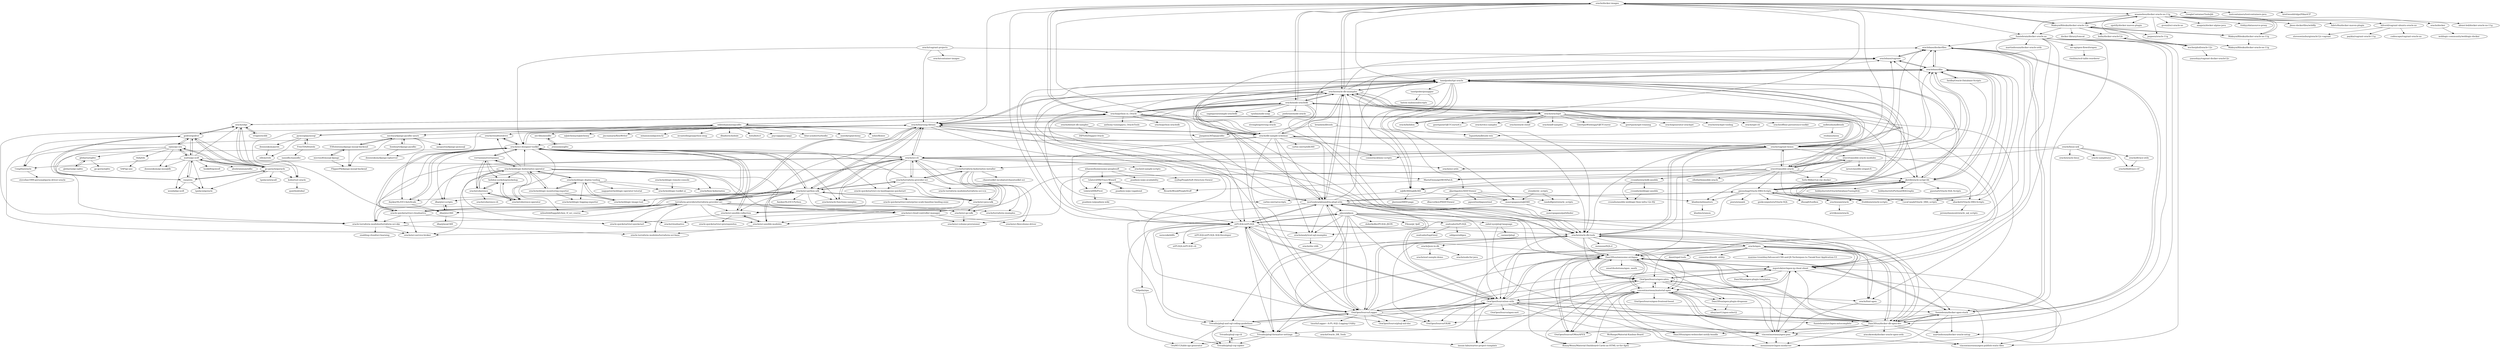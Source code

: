 digraph G {
"oracle/docker-images" -> "wnameless/docker-oracle-xe-11g"
"oracle/docker-images" -> "oracle/oracle-db-examples"
"oracle/docker-images" -> "oracle/node-oracledb"
"oracle/docker-images" -> "MaksymBilenko/docker-oracle-12c"
"oracle/docker-images" -> "oracle/learning-library"
"oracle/docker-images" -> "oracle/vagrant-boxes"
"oracle/docker-images" -> "oracle/helidon" ["e"=1]
"oracle/docker-images" -> "GoogleContainerTools/jib" ["e"=1]
"oracle/docker-images" -> "fuzziebrain/docker-oracle-xe"
"oracle/docker-images" -> "tanelpoder/tpt-oracle"
"oracle/docker-images" -> "utPLSQL/utPLSQL"
"oracle/docker-images" -> "testcontainers/testcontainers-java" ["e"=1]
"oracle/docker-images" -> "oracle/python-cx_Oracle"
"oracle/docker-images" -> "brettwooldridge/HikariCP" ["e"=1]
"oracle/docker-images" -> "oracle/db-sample-schemas"
"wnameless/docker-oracle-xe-11g" -> "MaksymBilenko/docker-oracle-xe-11g"
"wnameless/docker-oracle-xe-11g" -> "MaksymBilenko/docker-oracle-12c"
"wnameless/docker-oracle-xe-11g" -> "oracle/docker-images"
"wnameless/docker-oracle-xe-11g" -> "alexei-led/docker-oracle-xe-11g"
"wnameless/docker-oracle-xe-11g" -> "hilverd/vagrant-ubuntu-oracle-xe"
"wnameless/docker-oracle-xe-11g" -> "wscherphof/oracle-12c"
"wnameless/docker-oracle-xe-11g" -> "fuzziebrain/docker-oracle-xe"
"wnameless/docker-oracle-xe-11g" -> "jaspeen/oracle-11g"
"wnameless/docker-oracle-xe-11g" -> "spotify/docker-maven-plugin" ["e"=1]
"wnameless/docker-oracle-xe-11g" -> "oracle/docker"
"wnameless/docker-oracle-xe-11g" -> "gvenzl/oci-oracle-xe"
"wnameless/docker-oracle-xe-11g" -> "anapsix/docker-alpine-java" ["e"=1]
"wnameless/docker-oracle-xe-11g" -> "ttddyy/datasource-proxy" ["e"=1]
"wnameless/docker-oracle-xe-11g" -> "jboss-dockerfiles/wildfly" ["e"=1]
"wnameless/docker-oracle-xe-11g" -> "fabric8io/docker-maven-plugin" ["e"=1]
"pymssql/pymssql" -> "mkleehammer/pyodbc"
"pymssql/pymssql" -> "FreeTDS/freetds"
"pymssql/pymssql" -> "denisenkom/pytds"
"pymssql/pymssql" -> "zillow/ctds"
"oracle/dotnet-db-samples" -> "oracle/db-sample-schemas"
"oracle/dotnet-db-samples" -> "DIPSAS/Dapper.Oracle"
"mkleehammer/pyodbc" -> "pymssql/pymssql"
"mkleehammer/pyodbc" -> "michiya/django-pyodbc-azure"
"mkleehammer/pyodbc" -> "oracle/python-cx_Oracle"
"mkleehammer/pyodbc" -> "sqlalchemy/sqlalchemy" ["e"=1]
"mkleehammer/pyodbc" -> "jmcnamara/XlsxWriter" ["e"=1]
"mkleehammer/pyodbc" -> "mhammond/pywin32" ["e"=1]
"mkleehammer/pyodbc" -> "mvantellingen/python-zeep" ["e"=1]
"mkleehammer/pyodbc" -> "dbader/schedule" ["e"=1]
"mkleehammer/pyodbc" -> "aio-libs/aioodbc"
"mkleehammer/pyodbc" -> "jiangwen365/pypyodbc"
"mkleehammer/pyodbc" -> "boto/boto3" ["e"=1]
"mkleehammer/pyodbc" -> "psycopg/psycopg2" ["e"=1]
"mkleehammer/pyodbc" -> "blue-yonder/turbodbc" ["e"=1]
"mkleehammer/pyodbc" -> "zzzeek/sqlalchemy" ["e"=1]
"mkleehammer/pyodbc" -> "mher/flower" ["e"=1]
"oracle/python-cx_Oracle" -> "oracle/odpi"
"oracle/python-cx_Oracle" -> "oracle/oracle-db-examples"
"oracle/python-cx_Oracle" -> "anthony-tuininga/cx_OracleTools"
"oracle/python-cx_Oracle" -> "oracle/python-oracledb"
"oracle/python-cx_Oracle" -> "tanelpoder/tpt-oracle"
"oracle/python-cx_Oracle" -> "oracle/db-sample-schemas"
"oracle/python-cx_Oracle" -> "oracle/oracle-db-tools"
"oracle/python-cx_Oracle" -> "oravirt/ansible-oracle"
"oracle/python-cx_Oracle" -> "oracle/learning-library"
"oracle/python-cx_Oracle" -> "mortenbra/alexandria-plsql-utils"
"oracle/python-cx_Oracle" -> "oracle/node-oracledb"
"oracle/python-cx_Oracle" -> "oracle/docker-images"
"oracle/python-cx_Oracle" -> "mkleehammer/pyodbc"
"oracle/python-cx_Oracle" -> "utPLSQL/utPLSQL"
"oracle/python-cx_Oracle" -> "freddenis/oracle-scripts"
"sijms/go-ora" -> "godror/godror"
"sijms/go-ora" -> "CengSin/oracle"
"sijms/go-ora" -> "mattn/go-oci8"
"sijms/go-ora" -> "go-goracle/goracle"
"sijms/go-ora" -> "rana/ora"
"sijms/go-ora" -> "glebarez/sqlite"
"sijms/go-ora" -> "thda/tds"
"sijms/go-ora" -> "denisenkom/go-mssqldb" ["e"=1]
"glebarez/sqlite" -> "glebarez/go-sqlite"
"glebarez/sqlite" -> "go-gorm/sqlite"
"oracle/oraclejet" -> "GeertjanWielenga/OJETCourse"
"oracle/oraclejet" -> "geertjanw/ojet-training"
"oracle/oraclejet" -> "oracle/generator-oraclejet"
"oracle/oraclejet" -> "oracle/learning-library"
"oracle/oraclejet" -> "oracle/oraclejet-tooling"
"oracle/oraclejet" -> "oracle/ojet-cli"
"oracle/oraclejet" -> "oracle/node-oracledb"
"oracle/oraclejet" -> "oracle/offline-persistence-toolkit"
"oracle/oraclejet" -> "geertjanw/OJETCourse4.x"
"oracle/oraclejet" -> "oracle/vbcs-samples"
"oracle/oraclejet" -> "oracle/oracle-db-examples"
"oracle/oraclejet" -> "oracle/helidon" ["e"=1]
"oracle/oraclejet" -> "oracle/oracle-db-tools"
"oracle/oraclejet" -> "oracle/oracle-cloud"
"oracle/oraclejet" -> "oracle/adf-samples"
"wscherphof/oracle-12c" -> "bofm/docker-oracle12c"
"wscherphof/oracle-12c" -> "yasushiyy/vagrant-docker-oracle12c"
"kubo/rust-oracle" -> "quietboil/sibyl"
"oracle/vagrant-boxes" -> "oravirt/ansible-oracle"
"oracle/vagrant-boxes" -> "oraclebase/vagrant"
"oracle/vagrant-boxes" -> "oraclebase/dockerfiles"
"oracle/vagrant-boxes" -> "oracle/oracle-db-examples"
"oracle/vagrant-boxes" -> "oraclebase/dba"
"oracle/vagrant-boxes" -> "oracle/terraform-kubernetes-installer"
"oracle/vagrant-boxes" -> "oracle/oracle-db-tools"
"oracle/vagrant-boxes" -> "tanelpoder/tpt-oracle"
"oracle/vagrant-boxes" -> "oracle/db-sample-schemas"
"oracle/vagrant-boxes" -> "oracle/learning-library"
"oracle/vagrant-boxes" -> "oracle/oci-cli"
"oracle/vagrant-boxes" -> "Dani3lSun/awesome-orclapex"
"oracle/vagrant-boxes" -> "connormcd/misc-scripts"
"oracle/vagrant-boxes" -> "oravirt/ansible-oracle-modules"
"oracle/vagrant-boxes" -> "mgoricki/orclapex-ig-cheat-sheet"
"lionheart/django-pyodbc" -> "michiya/django-pyodbc-azure"
"lionheart/django-pyodbc" -> "denisenkom/django-sqlserver"
"oracle/oracle-db-examples" -> "oracle/db-sample-schemas"
"oracle/oracle-db-examples" -> "oracle/learning-library"
"oracle/oracle-db-examples" -> "oracle/oracle-db-tools"
"oracle/oracle-db-examples" -> "tanelpoder/tpt-oracle"
"oracle/oracle-db-examples" -> "mortenbra/alexandria-plsql-utils"
"oracle/oracle-db-examples" -> "oraclebase/dba"
"oracle/oracle-db-examples" -> "oracle/python-cx_Oracle"
"oracle/oracle-db-examples" -> "utPLSQL/utPLSQL"
"oracle/oracle-db-examples" -> "oracle/vagrant-boxes"
"oracle/oracle-db-examples" -> "oracle/docker-images"
"oracle/oracle-db-examples" -> "OraOpenSource/Logger"
"oracle/oracle-db-examples" -> "oracle/node-oracledb"
"oracle/oracle-db-examples" -> "oraclebase/dockerfiles"
"oracle/oracle-db-examples" -> "OraOpenSource/oos-utils"
"oracle/oracle-db-examples" -> "jkstill/oracle-script-lib"
"microsoft/mssql-django" -> "ESSolutions/django-mssql-backend"
"microsoft/mssql-django" -> "FlipperPA/django-mssql-backend"
"akardapolov/ASH-Viewer" -> "dbacvetkov/PASH-Viewer" ["e"=1]
"akardapolov/ASH-Viewer" -> "mauropagano/sqld360"
"akardapolov/ASH-Viewer" -> "pgsentinel/pgsentinel" ["e"=1]
"akardapolov/ASH-Viewer" -> "khailey/ashmasters"
"akardapolov/ASH-Viewer" -> "randolfgeist/oracle_scripts"
"oracle/node-oracledb" -> "oracle/oracle-db-examples"
"oracle/node-oracledb" -> "mortenbra/alexandria-plsql-utils"
"oracle/node-oracledb" -> "oracle/docker-images"
"oracle/node-oracledb" -> "oracle/oraclejet"
"oracle/node-oracledb" -> "joeferner/node-oracle"
"oracle/node-oracledb" -> "OraOpenSource/Logger"
"oracle/node-oracledb" -> "oracle/python-cx_Oracle"
"oracle/node-oracledb" -> "oracle/learning-library"
"oracle/node-oracledb" -> "vpulim/node-soap" ["e"=1]
"oracle/node-oracledb" -> "utPLSQL/utPLSQL"
"oracle/node-oracledb" -> "oracle/oracle-db-tools"
"oracle/node-oracledb" -> "mgoricki/orclapex-ig-cheat-sheet"
"oracle/node-oracledb" -> "Dani3lSun/docker-db-apex-dev"
"oracle/node-oracledb" -> "oracle/db-sample-schemas"
"oracle/node-oracledb" -> "sagiegurari/simple-oracledb"
"oracle/weblogic-deploy-tooling" -> "oracle/weblogic-image-tool"
"oracle/weblogic-deploy-tooling" -> "oracle/weblogic-monitoring-exporter"
"oracle/weblogic-deploy-tooling" -> "oracle/weblogic-kubernetes-operator"
"oracle/weblogic-deploy-tooling" -> "oracle/weblogic-toolkit-ui"
"oracle/weblogic-deploy-tooling" -> "oracle/fmw-kubernetes"
"oracle/weblogic-deploy-tooling" -> "nagypeter/weblogic-operator-tutorial"
"oracle/weblogic-deploy-tooling" -> "oracle/weblogic-logging-exporter"
"FreeTDS/freetds" -> "pymssql/pymssql"
"FreeTDS/freetds" -> "nanodbc/nanodbc" ["e"=1]
"vrogier/ocilib" -> "oracle/odpi"
"mattn/go-oci8" -> "rana/ora"
"mattn/go-oci8" -> "godror/godror"
"mattn/go-oci8" -> "go-goracle/goracle"
"mattn/go-oci8" -> "wendal/go-oci8"
"mattn/go-oci8" -> "sijms/go-ora"
"mattn/go-oci8" -> "alexbrainman/odbc" ["e"=1]
"mattn/go-oci8" -> "denisenkom/go-mssqldb" ["e"=1]
"mattn/go-oci8" -> "CengSin/oracle"
"mattn/go-oci8" -> "tgulacsi/goracle"
"mattn/go-oci8" -> "oracle/odpi"
"mattn/go-oci8" -> "oracle/oci-go-sdk"
"mattn/go-oci8" -> "hooklift/gowsdl" ["e"=1]
"glebarez/go-sqlite" -> "glebarez/sqlite"
"godror/godror" -> "sijms/go-ora"
"godror/godror" -> "go-goracle/goracle"
"godror/godror" -> "mattn/go-oci8"
"godror/godror" -> "oracle/odpi"
"godror/godror" -> "CengSin/oracle"
"godror/godror" -> "rana/ora"
"godror/godror" -> "kubo/rust-oracle"
"oracle/dtrace-utils" -> "oracle/libdtrace-ctf"
"oravirt/ansible-oracle-modules" -> "oravirt/ansible-oracle"
"oravirt/ansible-oracle-modules" -> "iarsov/ansible-orapatch"
"oravirt/ansible-oracle-modules" -> "MarisElsins/getMOSPatch"
"oravirt/ansible-oracle-modules" -> "sqldb360/sqldb360"
"oravirt/ansible-oracle-modules" -> "Seth-Miller/12c-rac-docker"
"rana/ora" -> "mattn/go-oci8"
"rana/ora" -> "go-goracle/goracle"
"rana/ora" -> "godror/godror"
"rana/ora" -> "tgulacsi/goracle"
"rana/ora" -> "wendal/go-oci8"
"oracle/oci-python-sdk" -> "oracle/oci-cli"
"oracle/oci-python-sdk" -> "oracle/oci-designer-toolkit"
"oracle/oci-python-sdk" -> "terraform-providers/terraform-provider-oci"
"oracle/oci-python-sdk" -> "oracle/learning-library"
"oracle/oci-python-sdk" -> "oracle/oracle-functions-samples"
"oracle/oci-python-sdk" -> "oracle/oci-java-sdk"
"oracle/oci-python-sdk" -> "oracle/oci-go-sdk"
"oracle/oci-python-sdk" -> "oracle/oci-ansible-collection"
"oracle/oci-python-sdk" -> "oracle/oci-ansible-modules"
"oracle/oci-python-sdk" -> "oracle/terraform-provider-oci"
"oracle/oci-python-sdk" -> "oracle-quickstart/oci-cloudnative"
"oracle/oci-python-sdk" -> "oracle-terraform-modules/terraform-oci-oke"
"oracle/oci-python-sdk" -> "AnykeyNL/OCI-Python"
"oracle/oci-python-sdk" -> "AnykeyNL/OCI-AutoScale"
"oracle/oci-python-sdk" -> "dbarj/oci-scripts"
"CengSin/oracle" -> "stevefan1999-personal/gorm-driver-oracle"
"oracle/learning-library" -> "oracle/oci-designer-toolkit"
"oracle/learning-library" -> "oracle/oracle-db-examples"
"oracle/learning-library" -> "oracle/oci-python-sdk"
"oracle/learning-library" -> "terraform-providers/terraform-provider-oci"
"oracle/learning-library" -> "oracle/oci-cli"
"oracle/learning-library" -> "oracle-quickstart/oci-cloudnative"
"oracle/learning-library" -> "oracle/oracle-db-tools"
"oracle/learning-library" -> "oracle/cloudtestdrive"
"oracle/learning-library" -> "oracle/oci-ansible-modules"
"oracle/learning-library" -> "Dani3lSun/awesome-orclapex"
"oracle/learning-library" -> "oracle/db-sample-schemas"
"oracle/learning-library" -> "AnykeyNL/OCI-AutoScale"
"oracle/learning-library" -> "oracle-terraform-modules/terraform-oci-oke"
"oracle/learning-library" -> "mortenbra/alexandria-plsql-utils"
"oracle/learning-library" -> "oracle/oracle-functions-samples"
"terraform-providers/terraform-provider-oci" -> "oracle/oci-cli"
"terraform-providers/terraform-provider-oci" -> "oracle/oci-python-sdk"
"terraform-providers/terraform-provider-oci" -> "oracle/oci-designer-toolkit"
"terraform-providers/terraform-provider-oci" -> "oracle-quickstart/oci-cloudnative"
"terraform-providers/terraform-provider-oci" -> "oracle/learning-library"
"terraform-providers/terraform-provider-oci" -> "oracle/terraform-examples"
"terraform-providers/terraform-provider-oci" -> "oracle/oci-ansible-collection"
"terraform-providers/terraform-provider-oci" -> "oracle-terraform-modules/terraform-oci-oke"
"terraform-providers/terraform-provider-oci" -> "oracle/oci-ansible-modules"
"terraform-providers/terraform-provider-oci" -> "oracle-terraform-modules/terraform-oci-base"
"terraform-providers/terraform-provider-oci" -> "oracle-quickstart/oci-quickstart"
"terraform-providers/terraform-provider-oci" -> "oracle/oci-cloud-controller-manager"
"terraform-providers/terraform-provider-oci" -> "dbarj/oci360"
"terraform-providers/terraform-provider-oci" -> "oracle/oci-go-sdk"
"terraform-providers/terraform-provider-oci" -> "mlinxfeld/foggykitchen_tf_oci_course"
"OraOpenSource/Logger" -> "OraOpenSource/oos-utils"
"OraOpenSource/Logger" -> "utPLSQL/utPLSQL"
"OraOpenSource/Logger" -> "mortenbra/alexandria-plsql-utils"
"OraOpenSource/Logger" -> "oracle/oracle-db-tools"
"OraOpenSource/Logger" -> "Trivadis/plsql-formatter-settings"
"OraOpenSource/Logger" -> "OraOpenSource/plsql-md-doc"
"OraOpenSource/Logger" -> "OraOpenSource/OXAR"
"OraOpenSource/Logger" -> "Dani3lSun/awesome-orclapex"
"OraOpenSource/Logger" -> "Trivadis/plsql-and-sql-coding-guidelines"
"OraOpenSource/Logger" -> "OraOpenSource/apex-nitro"
"OraOpenSource/Logger" -> "Dani3lSun/docker-db-apex-dev"
"OraOpenSource/Logger" -> "vincentmorneau/material-apex"
"OraOpenSource/Logger" -> "mgoricki/orclapex-ig-cheat-sheet"
"OraOpenSource/Logger" -> "tmuth/Logger---A-PL-SQL-Logging-Utility"
"OraOpenSource/Logger" -> "vincentmorneau/apex-pwa"
"MaksymBilenko/docker-oracle-12c" -> "MaksymBilenko/docker-oracle-xe-11g"
"MaksymBilenko/docker-oracle-12c" -> "wnameless/docker-oracle-xe-11g"
"MaksymBilenko/docker-oracle-12c" -> "oracle/docker-images"
"MaksymBilenko/docker-oracle-12c" -> "jaspeen/oracle-11g"
"MaksymBilenko/docker-oracle-12c" -> "fuzziebrain/docker-oracle-xe"
"MaksymBilenko/docker-oracle-12c" -> "MaksymBilenko/docker-oracle-ee-11g"
"MaksymBilenko/docker-oracle-12c" -> "bofm/docker-oracle12c"
"MaksymBilenko/docker-oracle-12c" -> "docker-library/tomcat" ["e"=1]
"felipebz/zpa" -> "Trivadis/plsql-cop-sqldev"
"oracle/vagrant-projects" -> "oraclebase/vagrant"
"oracle/vagrant-projects" -> "oracle/oci-designer-toolkit"
"oracle/vagrant-projects" -> "oracle/learning-library"
"oracle/vagrant-projects" -> "oracle/container-images"
"tmuth/Logger---A-PL-SQL-Logging-Utility" -> "oracle/Oracle_DB_Tools"
"oracle/linux-uek" -> "oracle/oracle-linux"
"oracle/linux-uek" -> "oracle/dtrace-utils"
"oracle/linux-uek" -> "oracle-samples/yo"
"oracle/linux-uek" -> "oracle/oci-utils"
"oracle/linux-uek" -> "oracle/libdtrace-ctf"
"oracle/linux-uek" -> "oracle/oci-cli"
"pljson/pljson" -> "mortenbra/alexandria-plsql-utils"
"pljson/pljson" -> "utPLSQL/utPLSQL"
"pljson/pljson" -> "OraOpenSource/Logger"
"pljson/pljson" -> "OraOpenSource/oos-utils"
"pljson/pljson" -> "osalvador/tePLSQL"
"pljson/pljson" -> "doberkofler/PLSQL-JSON"
"pljson/pljson" -> "Trivadis/plsql-and-sql-coding-guidelines"
"pljson/pljson" -> "OraOpenSource/plsql-md-doc"
"pljson/pljson" -> "Pilooz/pl_fpdf"
"pljson/pljson" -> "oracle/analytical-sql-examples"
"pljson/pljson" -> "OraMUC/table-api-generator"
"pljson/pljson" -> "zabel-xyz/plsql-language"
"pljson/pljson" -> "oracle/oracle-db-tools"
"pljson/pljson" -> "Dani3lSun/awesome-orclapex"
"oracle/oci-cli" -> "oracle/oci-python-sdk"
"oracle/oci-cli" -> "oracle/oci-designer-toolkit"
"oracle/oci-cli" -> "terraform-providers/terraform-provider-oci"
"oracle/oci-cli" -> "oracle/terraform-provider-oci"
"oracle/oci-cli" -> "oracle/oci-java-sdk"
"oracle/oci-cli" -> "dbarj/oci-scripts"
"oracle/oci-cli" -> "oracle/learning-library"
"oracle/oci-cli" -> "oracle/oci-ansible-collection"
"oracle/oci-cli" -> "oracle/oci-utils"
"oracle/oci-cli" -> "oracle/oci-ansible-modules"
"oracle/oci-cli" -> "oracle/oci-go-sdk"
"oracle/oci-cli" -> "oracle/ol-sample-scripts"
"oracle/oci-cli" -> "oracle-terraform-modules/terraform-oci-oke"
"oracle/oci-cli" -> "MarisElsins/getMOSPatch"
"oracle/oci-cli" -> "oracle/terraform-kubernetes-installer"
"oracle/coherence" -> "oracle/coherence-operator"
"oracle/coherence" -> "helidon-sockshop/sockshop"
"oracle/coherence" -> "verrazzano/verrazzano"
"oracle/coherence" -> "oracle/weblogic-kubernetes-operator"
"oracle/coherence" -> "oracle/coherence-cli"
"michiya/django-pyodbc-azure" -> "lionheart/django-pyodbc"
"michiya/django-pyodbc-azure" -> "ESSolutions/django-mssql-backend"
"michiya/django-pyodbc-azure" -> "aaugustin/django-pymssql"
"michiya/django-pyodbc-azure" -> "denisenkom/django-sqlserver"
"michiya/django-pyodbc-azure" -> "FlipperPA/django-mssql-backend"
"brianb/mdbtools" -> "lsgunth/mdbtools-win"
"brianb/mdbtools" -> "jiangwen365/pypyodbc"
"aio-libs/aioodbc" -> "jreese/aiosqlite"
"tanelpoder/tpt-oracle" -> "jkstill/oracle-script-lib"
"tanelpoder/tpt-oracle" -> "oraclebase/dba"
"tanelpoder/tpt-oracle" -> "tanelpoder/psnapper"
"tanelpoder/tpt-oracle" -> "sqldb360/sqldb360"
"tanelpoder/tpt-oracle" -> "gwenshap/Oracle-DBA-Scripts"
"tanelpoder/tpt-oracle" -> "oravirt/ansible-oracle"
"tanelpoder/tpt-oracle" -> "oracle/oracle-db-examples"
"tanelpoder/tpt-oracle" -> "mortenbra/alexandria-plsql-utils"
"tanelpoder/tpt-oracle" -> "oraclebase/vagrant"
"tanelpoder/tpt-oracle" -> "mauropagano/sqld360"
"tanelpoder/tpt-oracle" -> "akardapolov/ASH-Viewer"
"tanelpoder/tpt-oracle" -> "OraOpenSource/Logger"
"tanelpoder/tpt-oracle" -> "freddenis/oracle-scripts"
"tanelpoder/tpt-oracle" -> "carlos-sierra/cscripts"
"tanelpoder/tpt-oracle" -> "oracle/oracle-db-tools"
"oracle/oracle-db-tools" -> "mennooo/SQLcl"
"oracle/oracle-db-tools" -> "OraOpenSource/Logger"
"oracle/oracle-db-tools" -> "OraOpenSource/OXAR"
"oracle/oracle-db-tools" -> "vincentmorneau/material-apex"
"oracle/oracle-db-tools" -> "oracle/oracle-db-examples"
"oracle/oracle-db-tools" -> "Trivadis/plsql-formatter-settings"
"oracle/oracle-db-tools" -> "OraOpenSource/oos-utils"
"oracle/oracle-db-tools" -> "oracle/json-in-db"
"oracle/oracle-db-tools" -> "oracle/font-apex"
"oracle/oracle-db-tools" -> "oracle/apex"
"oracle/oracle-db-tools" -> "OraOpenSource/apex-nitro"
"oracle/oracle-db-tools" -> "oraclebase/dockerfiles"
"oracle/oracle-db-tools" -> "mgoricki/orclapex-ig-cheat-sheet"
"oracle/oracle-db-tools" -> "Dani3lSun/docker-db-apex-dev"
"oracle/oracle-db-tools" -> "Dani3lSun/awesome-orclapex"
"jreese/aiosqlite" -> "aio-libs/aioodbc"
"oracle/weblogic-kubernetes-operator" -> "oracle/weblogic-deploy-tooling"
"oracle/weblogic-kubernetes-operator" -> "oracle/weblogic-image-tool"
"oracle/weblogic-kubernetes-operator" -> "oracle/weblogic-monitoring-exporter"
"oracle/weblogic-kubernetes-operator" -> "oracle/coherence-operator"
"oracle/weblogic-kubernetes-operator" -> "verrazzano/verrazzano"
"oracle/weblogic-kubernetes-operator" -> "oracle/oci-designer-toolkit"
"oracle/weblogic-kubernetes-operator" -> "oracle/cloudtestdrive"
"oracle/weblogic-kubernetes-operator" -> "oracle/fmw-kubernetes"
"oracle/weblogic-kubernetes-operator" -> "oracle/cloudnative"
"oracle/weblogic-kubernetes-operator" -> "oracle-terraform-modules/terraform-oci-oke"
"oracle/weblogic-kubernetes-operator" -> "oracle/coherence"
"oracle/weblogic-kubernetes-operator" -> "oracle/oci-cloud-controller-manager"
"oracle/weblogic-kubernetes-operator" -> "helidon-sockshop/sockshop"
"bofm/docker-oracle12c" -> "wscherphof/oracle-12c"
"utPLSQL/utPLSQL" -> "OraOpenSource/Logger"
"utPLSQL/utPLSQL" -> "mortenbra/alexandria-plsql-utils"
"utPLSQL/utPLSQL" -> "OraOpenSource/oos-utils"
"utPLSQL/utPLSQL" -> "utPLSQL/utPLSQL-SQLDeveloper"
"utPLSQL/utPLSQL" -> "utPLSQL/utPLSQL-cli"
"utPLSQL/utPLSQL" -> "pljson/pljson"
"utPLSQL/utPLSQL" -> "Trivadis/plsql-formatter-settings"
"utPLSQL/utPLSQL" -> "Trivadis/plsql-and-sql-coding-guidelines"
"utPLSQL/utPLSQL" -> "Dani3lSun/awesome-orclapex"
"utPLSQL/utPLSQL" -> "oracle/oracle-db-tools"
"utPLSQL/utPLSQL" -> "felipebz/zpa"
"utPLSQL/utPLSQL" -> "tanelpoder/tpt-oracle"
"utPLSQL/utPLSQL" -> "Dani3lSun/docker-db-apex-dev"
"utPLSQL/utPLSQL" -> "usrecnik/ddlfs"
"utPLSQL/utPLSQL" -> "oracle/analytical-sql-examples"
"Dani3lSun/apex-plugin-dropzone" -> "nbuytaert1/apex-select2"
"Dani3lSun/docker-db-apex-dev" -> "fuzziebrain/docker-apex-stack"
"Dani3lSun/docker-db-apex-dev" -> "Dani3lSun/awesome-orclapex"
"Dani3lSun/docker-db-apex-dev" -> "mgoricki/orclapex-ig-cheat-sheet"
"Dani3lSun/docker-db-apex-dev" -> "oraclebase/dockerfiles"
"Dani3lSun/docker-db-apex-dev" -> "OraOpenSource/oos-utils"
"Dani3lSun/docker-db-apex-dev" -> "mennooo/orclapex-modal-lov"
"Dani3lSun/docker-db-apex-dev" -> "vincentmorneau/apex-pwa"
"Dani3lSun/docker-db-apex-dev" -> "vincentmorneau/material-apex"
"Dani3lSun/docker-db-apex-dev" -> "martindsouza/docker-oracle-setup"
"Dani3lSun/docker-db-apex-dev" -> "Dani3lSun/apex-websocket-notify-bundle"
"Dani3lSun/docker-db-apex-dev" -> "oracle/apex"
"Dani3lSun/docker-db-apex-dev" -> "araczkowski/docker-oracle-apex-ords"
"Dani3lSun/docker-db-apex-dev" -> "vincentmorneau/apex-publish-static-files"
"Dani3lSun/docker-db-apex-dev" -> "OraOpenSource/apex-nitro"
"Dani3lSun/docker-db-apex-dev" -> "OraOpenSource/OMonAPEX"
"mortenbra/alexandria-plsql-utils" -> "OraOpenSource/oos-utils"
"mortenbra/alexandria-plsql-utils" -> "OraOpenSource/Logger"
"mortenbra/alexandria-plsql-utils" -> "utPLSQL/utPLSQL"
"mortenbra/alexandria-plsql-utils" -> "pljson/pljson"
"mortenbra/alexandria-plsql-utils" -> "Dani3lSun/awesome-orclapex"
"mortenbra/alexandria-plsql-utils" -> "mgoricki/orclapex-ig-cheat-sheet"
"mortenbra/alexandria-plsql-utils" -> "oracle/oracle-db-examples"
"mortenbra/alexandria-plsql-utils" -> "tanelpoder/tpt-oracle"
"mortenbra/alexandria-plsql-utils" -> "gwenshap/Oracle-DBA-Scripts"
"mortenbra/alexandria-plsql-utils" -> "Trivadis/plsql-and-sql-coding-guidelines"
"mortenbra/alexandria-plsql-utils" -> "vincentmorneau/material-apex"
"mortenbra/alexandria-plsql-utils" -> "oraclebase/dba"
"mortenbra/alexandria-plsql-utils" -> "Dani3lSun/docker-db-apex-dev"
"mortenbra/alexandria-plsql-utils" -> "oracle/analytical-sql-examples"
"mortenbra/alexandria-plsql-utils" -> "jkstill/oracle-script-lib"
"oracle/db-sample-schemas" -> "oracle/oracle-db-examples"
"oracle/db-sample-schemas" -> "oracle/oracle-db-tools"
"oracle/db-sample-schemas" -> "oracle/analytical-sql-examples"
"oracle/db-sample-schemas" -> "oracle/learning-library"
"oracle/db-sample-schemas" -> "OraOpenSource/Logger"
"oracle/db-sample-schemas" -> "mortenbra/alexandria-plsql-utils"
"oracle/db-sample-schemas" -> "tanelpoder/tpt-oracle"
"oracle/db-sample-schemas" -> "utPLSQL/utPLSQL"
"oracle/db-sample-schemas" -> "jkstill/oracle-script-lib"
"oracle/db-sample-schemas" -> "oraclebase/dba"
"oracle/db-sample-schemas" -> "oracle/vagrant-boxes"
"oracle/db-sample-schemas" -> "carlos-sierra/edb360"
"oracle/db-sample-schemas" -> "connormcd/misc-scripts"
"oracle/db-sample-schemas" -> "oraclebase/vagrant"
"oracle/db-sample-schemas" -> "oracle/oci-designer-toolkit"
"tslater2006/Pivet" -> "tslater2006/Trace-Wizard"
"tslater2006/Pivet" -> "psadmin-io/psadmin-wiki"
"whanwells/awesome-peoplesoft" -> "tslater2006/Pivet"
"whanwells/awesome-peoplesoft" -> "tslater2006/Trace-Wizard"
"whanwells/awesome-peoplesoft" -> "psadmin-io/ps-availability"
"whanwells/awesome-peoplesoft" -> "cy2hq/PeopleSoft-Directory-Viewer"
"denisenkom/pytds" -> "zillow/ctds"
"oracle/odpi" -> "go-goracle/goracle"
"oracle/odpi" -> "godror/godror"
"oracle/odpi" -> "vrogier/ocilib"
"oracle/odpi" -> "oracle/python-cx_Oracle"
"oracle/odpi" -> "kubo/rust-oracle"
"oracle/oci-go-sdk" -> "oracle/oci-volume-provisioner"
"oracle/apex" -> "mgoricki/orclapex-ig-cheat-sheet"
"oracle/apex" -> "Dani3lSun/awesome-orclapex"
"oracle/apex" -> "Dani3lSun/docker-db-apex-dev"
"oracle/apex" -> "fuzziebrain/docker-apex-stack"
"oracle/apex" -> "insum-labs/starter-project-template"
"oracle/apex" -> "oracle/font-apex"
"oracle/apex" -> "maxime-tremblay/Advanced-CSS-and-JS-Techniques-to-Tweak-Your-Application-UI"
"oracle/apex" -> "oracle/oracle-db-tools"
"oracle/apex" -> "vincentmorneau/apex-pwa"
"oracle/apex" -> "OraOpenSource/apex-nitro"
"oracle/apex" -> "daust/opal-tools"
"oracle/apex" -> "connormcd/audit_utility"
"oracle/apex" -> "OraOpenSource/OMonAPEX"
"oracle/apex" -> "OraOpenSource/oos-utils"
"oracle/apex" -> "Trivadis/plsql-formatter-settings"
"MaksymBilenko/docker-oracle-xe-11g" -> "wnameless/docker-oracle-xe-11g"
"MaksymBilenko/docker-oracle-xe-11g" -> "MaksymBilenko/docker-oracle-ee-11g"
"MaksymBilenko/docker-oracle-xe-11g" -> "MaksymBilenko/docker-oracle-12c"
"thda/tds" -> "SAP/go-ase"
"joeferner/node-oracle" -> "strongloop/strong-oracle"
"Dani3lSun/awesome-orclapex" -> "mgoricki/orclapex-ig-cheat-sheet"
"Dani3lSun/awesome-orclapex" -> "vincentmorneau/apex-pwa"
"Dani3lSun/awesome-orclapex" -> "Dani3lSun/docker-db-apex-dev"
"Dani3lSun/awesome-orclapex" -> "mennooo/orclapex-modal-lov"
"Dani3lSun/awesome-orclapex" -> "OraOpenSource/OMonAPEX"
"Dani3lSun/awesome-orclapex" -> "OraOpenSource/apex-nitro"
"Dani3lSun/awesome-orclapex" -> "fuzziebrain/docker-apex-stack"
"Dani3lSun/awesome-orclapex" -> "Dani3lSun/apex-plugin-templates"
"Dani3lSun/awesome-orclapex" -> "RonnyWeiss/Material-Dashboard-Cards-as-HTML-or-for-Apex"
"Dani3lSun/awesome-orclapex" -> "vincentmorneau/material-apex"
"Dani3lSun/awesome-orclapex" -> "OraOpenSource/oos-utils"
"Dani3lSun/awesome-orclapex" -> "Dani3lSun/apex-plugin-dropzone"
"Dani3lSun/awesome-orclapex" -> "smart4solutions/apex_oauth"
"Dani3lSun/awesome-orclapex" -> "Dani3lSun/apex-websocket-notify-bundle"
"ahackett/Oracle-DBA-Scripts" -> "jeremybaumont/oracle_sql_scripts"
"gwenshap/Oracle-DBA-Scripts" -> "jkstill/oracle-script-lib"
"gwenshap/Oracle-DBA-Scripts" -> "ahackett/Oracle-DBA-Scripts"
"gwenshap/Oracle-DBA-Scripts" -> "oraclebase/dba"
"gwenshap/Oracle-DBA-Scripts" -> "oraclesean/oracle"
"gwenshap/Oracle-DBA-Scripts" -> "tanelpoder/tpt-oracle"
"gwenshap/Oracle-DBA-Scripts" -> "khailey/ashmasters"
"gwenshap/Oracle-DBA-Scripts" -> "geekcomputers/Oracle-SQL" ["e"=1]
"gwenshap/Oracle-DBA-Scripts" -> "oracle/analytical-sql-examples"
"gwenshap/Oracle-DBA-Scripts" -> "freddenis/oracle-scripts"
"gwenshap/Oracle-DBA-Scripts" -> "dhoogfr/toolbox"
"gwenshap/Oracle-DBA-Scripts" -> "mortenbra/alexandria-plsql-utils"
"gwenshap/Oracle-DBA-Scripts" -> "pioro/orasash"
"gwenshap/Oracle-DBA-Scripts" -> "LucaCanali/Oracle_DBA_scripts"
"jkstill/oracle-script-lib" -> "oraclebase/dba"
"jkstill/oracle-script-lib" -> "gwenshap/Oracle-DBA-Scripts"
"jkstill/oracle-script-lib" -> "freddenis/oracle-scripts"
"jkstill/oracle-script-lib" -> "bobbydurrett/OracleDatabaseTuningSQL"
"jkstill/oracle-script-lib" -> "ahackett/Oracle-DBA-Scripts"
"jkstill/oracle-script-lib" -> "bobbydurrett/PythonDBAGraphs"
"jkstill/oracle-script-lib" -> "tanelpoder/tpt-oracle"
"jkstill/oracle-script-lib" -> "guestart/Oracle-SQL-Scripts"
"jkstill/oracle-script-lib" -> "sqldb360/sqldb360"
"oracle/analytical-sql-examples" -> "oracle/dw-vldb"
"oracle/font-apex" -> "vincentmorneau/apex-pwa"
"oraclesean/oracle" -> "gwenshap/Oracle-DBA-Scripts"
"oraclesean/oracle" -> "aririikonen/oracle"
"helidon-sockshop/sockshop" -> "oracle/coherence-operator"
"helidon-sockshop/sockshop" -> "oracle/coherence"
"fuzziebrain/docker-oracle-xe" -> "fuzziebrain/docker-apex-stack"
"fuzziebrain/docker-oracle-xe" -> "oraclebase/dockerfiles"
"fuzziebrain/docker-oracle-xe" -> "Dani3lSun/awesome-orclapex"
"fuzziebrain/docker-oracle-xe" -> "Dani3lSun/docker-db-apex-dev"
"fuzziebrain/docker-oracle-xe" -> "mt-ag/apex-flowsforapex"
"fuzziebrain/docker-oracle-xe" -> "martindsouza/docker-oracle-setup"
"fuzziebrain/docker-oracle-xe" -> "vincentmorneau/apex-publish-static-files"
"fuzziebrain/docker-oracle-xe" -> "oracle/font-apex"
"fuzziebrain/docker-oracle-xe" -> "mgoricki/orclapex-ig-cheat-sheet"
"fuzziebrain/docker-oracle-xe" -> "martindsouza/docker-oracle-ords"
"cvezalis/oracledb-ansible" -> "cvezalis/ansible-weblogic-fmw-infra-12c-R2"
"cvezalis/oracledb-ansible" -> "cvezalis/weblogic-ansible"
"oraclebase/vagrant" -> "oraclebase/dba"
"oraclebase/vagrant" -> "oraclebase/dockerfiles"
"oraclebase/vagrant" -> "sqldb360/sqldb360"
"mdbtools/mdbtools" -> "lsgunth/mdbtools-win"
"mdbtools/mdbtools" -> "reubano/meza" ["e"=1]
"oracle/oci-ansible-collection" -> "oracle/oci-ansible-modules"
"oracle/oci-ansible-collection" -> "oracle/oci-designer-toolkit"
"oracle/oci-ansible-collection" -> "oracle-quickstart/oci-prerequisites"
"oracle/oci-ansible-collection" -> "oracle-quickstart/oci-quickstart"
"OraOpenSource/oos-utils" -> "OraOpenSource/Logger"
"OraOpenSource/oos-utils" -> "mortenbra/alexandria-plsql-utils"
"OraOpenSource/oos-utils" -> "mgoricki/orclapex-ig-cheat-sheet"
"OraOpenSource/oos-utils" -> "Dani3lSun/awesome-orclapex"
"OraOpenSource/oos-utils" -> "mennooo/orclapex-modal-lov"
"OraOpenSource/oos-utils" -> "insum-labs/starter-project-template"
"OraOpenSource/oos-utils" -> "Dani3lSun/docker-db-apex-dev"
"OraOpenSource/oos-utils" -> "utPLSQL/utPLSQL"
"OraOpenSource/oos-utils" -> "OraOpenSource/plsql-md-doc"
"OraOpenSource/oos-utils" -> "OraOpenSource/apex-sert"
"OraOpenSource/oos-utils" -> "OraOpenSource/OXAR"
"OraOpenSource/oos-utils" -> "vincentmorneau/apex-pwa"
"OraOpenSource/oos-utils" -> "fuzziebrain/docker-apex-stack"
"OraOpenSource/oos-utils" -> "vincentmorneau/material-apex"
"OraOpenSource/oos-utils" -> "Trivadis/plsql-formatter-settings"
"ESSolutions/django-mssql-backend" -> "microsoft/mssql-django"
"ESSolutions/django-mssql-backend" -> "michiya/django-pyodbc-azure"
"ESSolutions/django-mssql-backend" -> "FlipperPA/django-mssql-backend"
"hilverd/vagrant-ubuntu-oracle-xe" -> "codescape/vagrant-oracle-xe"
"hilverd/vagrant-ubuntu-oracle-xe" -> "steveswinsburg/oracle12c-vagrant"
"hilverd/vagrant-ubuntu-oracle-xe" -> "paykin/vagrant-oracle-11g"
"fatdba/Oracle-Database-Scripts" -> "oraclebase/dba"
"fatdba/Oracle-Database-Scripts" -> "jkstill/oracle-script-lib"
"OraOpenSource/apex-nitro" -> "mgoricki/orclapex-ig-cheat-sheet"
"OraOpenSource/apex-nitro" -> "vincentmorneau/material-apex"
"OraOpenSource/apex-nitro" -> "OraOpenSource/OMonAPEX"
"OraOpenSource/apex-nitro" -> "vincentmorneau/apex-publish-static-files"
"OraOpenSource/apex-nitro" -> "Dani3lSun/awesome-orclapex"
"OraOpenSource/apex-nitro" -> "Dani3lSun/apex-plugin-dropzone"
"OraOpenSource/apex-nitro" -> "RonnyWeiss/Material-Dashboard-Cards-as-HTML-or-for-Apex"
"OraOpenSource/apex-nitro" -> "vincentmorneau/apex-pwa"
"OraOpenSource/apex-nitro" -> "insum-labs/starter-project-template"
"mgoricki/orclapex-ig-cheat-sheet" -> "Dani3lSun/awesome-orclapex"
"mgoricki/orclapex-ig-cheat-sheet" -> "mennooo/orclapex-modal-lov"
"mgoricki/orclapex-ig-cheat-sheet" -> "vincentmorneau/apex-publish-static-files"
"mgoricki/orclapex-ig-cheat-sheet" -> "OraOpenSource/apex-nitro"
"mgoricki/orclapex-ig-cheat-sheet" -> "Dani3lSun/apex-plugin-templates"
"mgoricki/orclapex-ig-cheat-sheet" -> "vincentmorneau/apex-pwa"
"mgoricki/orclapex-ig-cheat-sheet" -> "vincentmorneau/material-apex"
"oracle/weblogic-image-tool" -> "oracle/weblogic-deploy-tooling"
"vincentmorneau/apex-pwa" -> "mennooo/orclapex-modal-lov"
"vincentmorneau/apex-pwa" -> "vincentmorneau/apex-publish-static-files"
"vincentmorneau/apex-pwa" -> "RonnyWeiss/Material-Dashboard-Cards-as-HTML-or-for-Apex"
"vincentmorneau/material-apex" -> "mgoricki/orclapex-ig-cheat-sheet"
"vincentmorneau/material-apex" -> "OraOpenSource/apex-nitro"
"vincentmorneau/material-apex" -> "Dani3lSun/awesome-orclapex"
"vincentmorneau/material-apex" -> "vincentmorneau/apex-pwa"
"vincentmorneau/material-apex" -> "nbuytaert1/apex-select2"
"vincentmorneau/material-apex" -> "Dani3lSun/apex-plugin-dropzone"
"vincentmorneau/material-apex" -> "mennooo/orclapex-modal-lov"
"vincentmorneau/material-apex" -> "oracle/font-apex"
"vincentmorneau/material-apex" -> "OraOpenSource/OMonAPEX"
"vincentmorneau/material-apex" -> "Dani3lSun/docker-db-apex-dev"
"vincentmorneau/material-apex" -> "Dani3lSun/apex-websocket-notify-bundle"
"vincentmorneau/material-apex" -> "OraOpenSource/oos-utils"
"vincentmorneau/material-apex" -> "RonnyWeiss/Material-Dashboard-Cards-as-HTML-or-for-Apex"
"vincentmorneau/material-apex" -> "OraOpenSource/apex-frontend-boost"
"vincentmorneau/material-apex" -> "OraOpenSource/OXAR"
"verrazzano/verrazzano" -> "oracle/coherence-operator"
"verrazzano/verrazzano" -> "helidon-sockshop/sockshop"
"verrazzano/verrazzano" -> "oracle/coherence"
"verrazzano/verrazzano" -> "oracle/oci-designer-toolkit"
"verrazzano/verrazzano" -> "oracle/weblogic-kubernetes-operator"
"oracle/docker" -> "weblogic-community/weblogic-docker"
"oracle/cloudtestdrive" -> "oracle/oci-service-broker"
"oracle/cloudtestdrive" -> "oracle/oci-designer-toolkit"
"freddenis/oracle-scripts" -> "jkstill/oracle-script-lib"
"oracle/coherence-operator" -> "helidon-sockshop/sockshop"
"oracle/coherence-operator" -> "oracle/coherence"
"dbarj/oci-scripts" -> "dbarj/oci360"
"oracle/oci-cloud-controller-manager" -> "oracle/oci-volume-provisioner"
"oracle/oci-cloud-controller-manager" -> "oracle/cloudnative"
"oracle/oci-cloud-controller-manager" -> "oracle/oci-flexvolume-driver"
"oracle/oci-cloud-controller-manager" -> "oracle/oci-service-broker"
"oraclebase/dba" -> "jkstill/oracle-script-lib"
"oraclebase/dba" -> "gwenshap/Oracle-DBA-Scripts"
"oraclebase/dba" -> "oraclebase/vagrant"
"oraclebase/dba" -> "oraclebase/dockerfiles"
"oraclebase/dba" -> "ahackett/Oracle-DBA-Scripts"
"oraclebase/dba" -> "tanelpoder/tpt-oracle"
"oraclebase/dba" -> "fatdba/Oracle-Database-Scripts"
"oraclebase/dba" -> "freddenis/oracle-scripts"
"oraclebase/dba" -> "oraclesean/oracle"
"oraclebase/dba" -> "LucaCanali/Oracle_DBA_scripts"
"oracle/oci-java-sdk" -> "oracle/oci-cli"
"oracle/oci-java-sdk" -> "oracle/oci-go-sdk"
"oracle/oci-java-sdk" -> "oracle/oci-python-sdk"
"Trivadis/plsql-and-sql-coding-guidelines" -> "Trivadis/plsql-formatter-settings"
"Trivadis/plsql-and-sql-coding-guidelines" -> "Trivadis/plsql-cop-cli"
"Trivadis/plsql-and-sql-coding-guidelines" -> "Trivadis/plsql-cop-sqldev"
"Trivadis/plsql-and-sql-coding-guidelines" -> "OraOpenSource/oos-utils"
"Trivadis/plsql-and-sql-coding-guidelines" -> "OraOpenSource/Logger"
"Trivadis/plsql-and-sql-coding-guidelines" -> "OraMUC/table-api-generator"
"oravirt/ansible-oracle" -> "oravirt/ansible-oracle-modules"
"oravirt/ansible-oracle" -> "tanelpoder/tpt-oracle"
"oravirt/ansible-oracle" -> "Seth-Miller/12c-rac-docker"
"oravirt/ansible-oracle" -> "oraclebase/vagrant"
"oravirt/ansible-oracle" -> "oracle/vagrant-boxes"
"oravirt/ansible-oracle" -> "ellotheth/ansible-oracle"
"oravirt/ansible-oracle" -> "freddenis/oracle-scripts"
"oravirt/ansible-oracle" -> "oracle/oci-ansible-modules"
"oravirt/ansible-oracle" -> "MarisElsins/getMOSPatch"
"oravirt/ansible-oracle" -> "oracle/oci-ansible-collection"
"oravirt/ansible-oracle" -> "cvezalis/oracledb-ansible"
"oravirt/ansible-oracle" -> "jkstill/oracle-script-lib"
"oravirt/ansible-oracle" -> "oraclebase/dba"
"oravirt/ansible-oracle" -> "gwenshap/Oracle-DBA-Scripts"
"oravirt/ansible-oracle" -> "khailey/ashmasters"
"xtender/xt_scripts" -> "mauropagano/sqld360"
"xtender/xt_scripts" -> "randolfgeist/oracle_scripts"
"fuzziebrain/docker-apex-stack" -> "martindsouza/docker-oracle-setup"
"fuzziebrain/docker-apex-stack" -> "Dani3lSun/docker-db-apex-dev"
"fuzziebrain/docker-apex-stack" -> "fuzziebrain/orclapex-autocomplete"
"fuzziebrain/docker-apex-stack" -> "oraclebase/dockerfiles"
"fuzziebrain/docker-apex-stack" -> "Dani3lSun/awesome-orclapex"
"fuzziebrain/docker-apex-stack" -> "vincentmorneau/apex-pwa"
"fuzziebrain/docker-apex-stack" -> "mennooo/orclapex-modal-lov"
"go-goracle/goracle" -> "godror/godror"
"go-goracle/goracle" -> "rana/ora"
"go-goracle/goracle" -> "mattn/go-oci8"
"go-goracle/goracle" -> "oracle/odpi"
"go-goracle/goracle" -> "sijms/go-ora"
"go-goracle/goracle" -> "tgulacsi/goracle"
"go-goracle/goracle" -> "tgulacsi/oracall"
"go-goracle/goracle" -> "kubo/rust-oracle"
"oracle/weblogic-monitoring-exporter" -> "oracle/weblogic-deploy-tooling"
"oracle/weblogic-monitoring-exporter" -> "oracle/weblogic-image-tool"
"oracle/weblogic-monitoring-exporter" -> "oracle/weblogic-logging-exporter"
"oracle/weblogic-monitoring-exporter" -> "oracle/weblogic-kubernetes-operator"
"oracle/terraform-provider-oci" -> "oracle/terraform-kubernetes-installer"
"oracle/terraform-provider-oci" -> "oracle/oci-cli"
"oracle/terraform-provider-oci" -> "oracle/oci-python-sdk"
"oracle/terraform-provider-oci" -> "oracle-quickstart/oci-cis-landingzone-quickstart"
"oracle/terraform-provider-oci" -> "oracle/oci-designer-toolkit"
"oracle/terraform-provider-oci" -> "oracle-terraform-modules/terraform-oci-vcn"
"oracle/terraform-provider-oci" -> "oracle/oci-java-sdk"
"oraclebase/dockerfiles" -> "fuzziebrain/docker-apex-stack"
"oraclebase/dockerfiles" -> "Dani3lSun/docker-db-apex-dev"
"oraclebase/dockerfiles" -> "oraclebase/dba"
"oraclebase/dockerfiles" -> "oraclebase/vagrant"
"oraclebase/dockerfiles" -> "Dani3lSun/awesome-orclapex"
"McRange/Material-Kanban-Board" -> "RonnyWeiss/Material-Dashboard-Cards-as-HTML-or-for-Apex"
"AnykeyNL/OCI-AutoScale" -> "oracle/oci-designer-toolkit"
"AnykeyNL/OCI-AutoScale" -> "dbarj/oci360"
"oracle-quickstart/oci-cis-landingzone-quickstart" -> "oracle-quickstart/oci-enterprise-scale-baseline-landing-zone"
"oracle-quickstart/oci-cloudnative" -> "oracle/oci-designer-toolkit"
"oracle-quickstart/oci-cloudnative" -> "oracle-quickstart/oci-quickstart"
"oracle-quickstart/oci-cloudnative" -> "terraform-providers/terraform-provider-oci"
"oracle-quickstart/oci-cloudnative" -> "oracle/oci-service-broker"
"oracle-quickstart/oci-cloudnative" -> "oracle/oci-python-sdk"
"oracle-quickstart/oci-cloudnative" -> "oracle-terraform-modules/terraform-oci-oke"
"zabel-xyz/plsql-language" -> "fuzziebrain/orclapex-autocomplete"
"zabel-xyz/plsql-language" -> "casianr/plsql"
"oracle/oci-designer-toolkit" -> "oracle/cloudtestdrive"
"oracle/oci-designer-toolkit" -> "oracle/learning-library"
"oracle/oci-designer-toolkit" -> "oracle/oci-cli"
"oracle/oci-designer-toolkit" -> "oracle/oci-python-sdk"
"oracle/oci-designer-toolkit" -> "oracle/oracle-functions-samples"
"oracle/oci-designer-toolkit" -> "AnykeyNL/OCI-AutoScale"
"oracle/oci-designer-toolkit" -> "oracle-quickstart/oci-cloudnative"
"oracle/oci-designer-toolkit" -> "oracle-terraform-modules/terraform-oci-oke"
"oracle/oci-designer-toolkit" -> "oracle/oci-ansible-collection"
"oracle/oci-designer-toolkit" -> "oracle-quickstart/oci-cis-landingzone-quickstart"
"oracle/oci-designer-toolkit" -> "terraform-providers/terraform-provider-oci"
"oracle/oci-designer-toolkit" -> "verrazzano/verrazzano"
"oracle/oci-designer-toolkit" -> "dbarj/oci-scripts"
"oracle/oci-designer-toolkit" -> "mlinxfeld/foggykitchen_tf_oci_course"
"oracle/oci-designer-toolkit" -> "dbarj/oci360"
"Trivadis/plsql-formatter-settings" -> "Trivadis/plsql-and-sql-coding-guidelines"
"Trivadis/plsql-formatter-settings" -> "insum-labs/starter-project-template"
"Trivadis/plsql-formatter-settings" -> "Trivadis/plsql-cop-sqldev"
"Trivadis/plsql-formatter-settings" -> "OraMUC/table-api-generator"
"oracle/oci-ansible-modules" -> "oracle/oci-ansible-collection"
"oracle/oci-ansible-modules" -> "oracle-terraform-modules/terraform-oci-base"
"mt-ag/apex-flowsforapex" -> "rimblas/ocd-table-reorderer"
"oracle/json-in-db" -> "oracle/soda-for-java"
"oracle/json-in-db" -> "oracle/xml-sample-demo"
"Trivadis/plsql-cop-cli" -> "Trivadis/plsql-cop-sqldev"
"cvezalis/weblogic-ansible" -> "cvezalis/ansible-weblogic-fmw-infra-12c-R2"
"tanelpoder/psnapper" -> "sqldb360/sqldb360"
"tanelpoder/psnapper" -> "hatem-mahmoud/scripts"
"khailey/ashmasters" -> "khailey/oramon"
"psadmin-io/ps-vagabond" -> "tslater2006/Trace-Wizard"
"oracle/terraform-kubernetes-installer" -> "oracle/oci-service-broker"
"oracle/terraform-kubernetes-installer" -> "oracle/terraform-provider-oci"
"oracle/terraform-kubernetes-installer" -> "oracle/terraform-examples"
"oracle/terraform-kubernetes-installer" -> "oracle/oci-flexvolume-driver"
"oracle/terraform-kubernetes-installer" -> "chaostoolkit-incubator/chaostoolkit-oci"
"oracle/terraform-kubernetes-installer" -> "oracle/oci-volume-provisioner"
"oracle/terraform-kubernetes-installer" -> "oracle/oci-cloud-controller-manager"
"MarisElsins/getMOSPatch" -> "RicardoWood/PeopleStuff"
"utPLSQL/utPLSQL-SQLDeveloper" -> "utPLSQL/utPLSQL-cli"
"mauropagano/sqld360" -> "mauropagano/pathfinder"
"oracle/weblogic-remote-console" -> "oracle/weblogic-toolkit-ui"
"Trivadis/plsql-cop-sqldev" -> "Trivadis/plsql-cop-cli"
"oracle-terraform-modules/terraform-oci-oke" -> "oracle-terraform-modules/terraform-oci-base"
"oracle-terraform-modules/terraform-oci-oke" -> "oracle/oci-service-broker"
"oracle-terraform-modules/terraform-oci-oke" -> "enabling-cloud/oci-learning"
"sqldb360/sqldb360" -> "mauropagano/sqld360"
"sqldb360/sqldb360" -> "jberesni/AWR1page"
"sqldb360/sqldb360" -> "carlos-sierra/cscripts"
"tslater2006/Trace-Wizard" -> "tslater2006/Pivet"
"tslater2006/Trace-Wizard" -> "psadmin-io/ps-vagabond"
"tslater2006/Trace-Wizard" -> "RicardoWood/PeopleStuff"
"dbarj/oci360" -> "dbarj/oci-scripts"
"dbarj/oci360" -> "dbarj/moat369"
"osalvador/tePLSQL" -> "osalvador/tapiGen2"
"osalvador/tePLSQL" -> "oddgen/oddgen"
"oracle/docker-images" ["l"="10.994,19.632"]
"wnameless/docker-oracle-xe-11g" ["l"="11.085,19.692"]
"oracle/oracle-db-examples" ["l"="10.96,19.577"]
"oracle/node-oracledb" ["l"="11,19.587"]
"MaksymBilenko/docker-oracle-12c" ["l"="11.048,19.684"]
"oracle/learning-library" ["l"="10.905,19.526"]
"oracle/vagrant-boxes" ["l"="10.925,19.553"]
"oracle/helidon" ["l"="9.223,21.388"]
"GoogleContainerTools/jib" ["l"="9.376,21.425"]
"fuzziebrain/docker-oracle-xe" ["l"="11.039,19.605"]
"tanelpoder/tpt-oracle" ["l"="10.925,19.597"]
"utPLSQL/utPLSQL" ["l"="10.968,19.535"]
"testcontainers/testcontainers-java" ["l"="9.23,21.363"]
"oracle/python-cx_Oracle" ["l"="10.957,19.603"]
"brettwooldridge/HikariCP" ["l"="9.491,21.509"]
"oracle/db-sample-schemas" ["l"="10.934,19.571"]
"MaksymBilenko/docker-oracle-xe-11g" ["l"="11.06,19.71"]
"alexei-led/docker-oracle-xe-11g" ["l"="11.132,19.69"]
"hilverd/vagrant-ubuntu-oracle-xe" ["l"="11.182,19.72"]
"wscherphof/oracle-12c" ["l"="11.13,19.721"]
"jaspeen/oracle-11g" ["l"="11.072,19.729"]
"spotify/docker-maven-plugin" ["l"="9.377,21.326"]
"oracle/docker" ["l"="11.126,19.759"]
"gvenzl/oci-oracle-xe" ["l"="11.099,19.744"]
"anapsix/docker-alpine-java" ["l"="-14.519,-6.244"]
"ttddyy/datasource-proxy" ["l"="9.111,21.192"]
"jboss-dockerfiles/wildfly" ["l"="8.039,21.167"]
"fabric8io/docker-maven-plugin" ["l"="9.259,21.318"]
"pymssql/pymssql" ["l"="10.957,19.837"]
"mkleehammer/pyodbc" ["l"="10.922,19.782"]
"FreeTDS/freetds" ["l"="10.958,19.872"]
"denisenkom/pytds" ["l"="10.996,19.867"]
"zillow/ctds" ["l"="10.99,19.847"]
"oracle/dotnet-db-samples" ["l"="10.92,19.682"]
"DIPSAS/Dapper.Oracle" ["l"="10.91,19.72"]
"michiya/django-pyodbc-azure" ["l"="10.911,19.909"]
"sqlalchemy/sqlalchemy" ["l"="22.911,3.802"]
"jmcnamara/XlsxWriter" ["l"="24.615,4.013"]
"mhammond/pywin32" ["l"="45.407,-0.983"]
"mvantellingen/python-zeep" ["l"="25.997,1.107"]
"dbader/schedule" ["l"="22.909,4.112"]
"aio-libs/aioodbc" ["l"="10.889,19.831"]
"jiangwen365/pypyodbc" ["l"="10.842,19.832"]
"boto/boto3" ["l"="-9.202,-2.648"]
"psycopg/psycopg2" ["l"="22.865,3.753"]
"blue-yonder/turbodbc" ["l"="25.056,33.785"]
"zzzeek/sqlalchemy" ["l"="22.6,3.906"]
"mher/flower" ["l"="22.584,3.882"]
"oracle/odpi" ["l"="11.021,19.419"]
"anthony-tuininga/cx_OracleTools" ["l"="10.945,19.643"]
"oracle/python-oracledb" ["l"="10.96,19.671"]
"oracle/oracle-db-tools" ["l"="10.99,19.553"]
"oravirt/ansible-oracle" ["l"="10.873,19.582"]
"mortenbra/alexandria-plsql-utils" ["l"="10.957,19.553"]
"freddenis/oracle-scripts" ["l"="10.909,19.609"]
"sijms/go-ora" ["l"="11.039,19.313"]
"godror/godror" ["l"="11.04,19.351"]
"CengSin/oracle" ["l"="11.056,19.327"]
"mattn/go-oci8" ["l"="11.004,19.348"]
"go-goracle/goracle" ["l"="11.025,19.358"]
"rana/ora" ["l"="11.019,19.329"]
"glebarez/sqlite" ["l"="11.076,19.243"]
"thda/tds" ["l"="11.039,19.274"]
"denisenkom/go-mssqldb" ["l"="-13.213,1.627"]
"glebarez/go-sqlite" ["l"="11.077,19.213"]
"go-gorm/sqlite" ["l"="11.108,19.226"]
"oracle/oraclejet" ["l"="11.059,19.59"]
"GeertjanWielenga/OJETCourse" ["l"="11.123,19.611"]
"geertjanw/ojet-training" ["l"="11.1,19.589"]
"oracle/generator-oraclejet" ["l"="11.084,19.589"]
"oracle/oraclejet-tooling" ["l"="11.075,19.608"]
"oracle/ojet-cli" ["l"="11.087,19.603"]
"oracle/offline-persistence-toolkit" ["l"="11.116,19.59"]
"geertjanw/OJETCourse4.x" ["l"="11.092,19.577"]
"oracle/vbcs-samples" ["l"="11.079,19.621"]
"oracle/oracle-cloud" ["l"="11.101,19.605"]
"oracle/adf-samples" ["l"="11.097,19.619"]
"bofm/docker-oracle12c" ["l"="11.105,19.714"]
"yasushiyy/vagrant-docker-oracle12c" ["l"="11.154,19.74"]
"kubo/rust-oracle" ["l"="11.052,19.378"]
"quietboil/sibyl" ["l"="11.081,19.371"]
"oraclebase/vagrant" ["l"="10.909,19.57"]
"oraclebase/dockerfiles" ["l"="10.976,19.569"]
"oraclebase/dba" ["l"="10.91,19.584"]
"oracle/terraform-kubernetes-installer" ["l"="10.857,19.452"]
"oracle/oci-cli" ["l"="10.871,19.469"]
"Dani3lSun/awesome-orclapex" ["l"="11.009,19.54"]
"connormcd/misc-scripts" ["l"="10.902,19.551"]
"oravirt/ansible-oracle-modules" ["l"="10.85,19.593"]
"mgoricki/orclapex-ig-cheat-sheet" ["l"="11.006,19.553"]
"lionheart/django-pyodbc" ["l"="10.883,19.923"]
"denisenkom/django-sqlserver" ["l"="10.902,19.93"]
"OraOpenSource/Logger" ["l"="10.986,19.54"]
"OraOpenSource/oos-utils" ["l"="11.001,19.53"]
"jkstill/oracle-script-lib" ["l"="10.899,19.6"]
"microsoft/mssql-django" ["l"="10.937,19.967"]
"ESSolutions/django-mssql-backend" ["l"="10.924,19.944"]
"FlipperPA/django-mssql-backend" ["l"="10.936,19.935"]
"akardapolov/ASH-Viewer" ["l"="10.851,19.651"]
"dbacvetkov/PASH-Viewer" ["l"="-9.3,-4.805"]
"mauropagano/sqld360" ["l"="10.871,19.658"]
"pgsentinel/pgsentinel" ["l"="-9.242,-4.81"]
"khailey/ashmasters" ["l"="10.849,19.616"]
"randolfgeist/oracle_scripts" ["l"="10.83,19.675"]
"joeferner/node-oracle" ["l"="11.116,19.564"]
"vpulim/node-soap" ["l"="25.217,-34.398"]
"Dani3lSun/docker-db-apex-dev" ["l"="11.019,19.553"]
"sagiegurari/simple-oracledb" ["l"="11.032,19.627"]
"oracle/weblogic-deploy-tooling" ["l"="10.704,19.455"]
"oracle/weblogic-image-tool" ["l"="10.712,19.438"]
"oracle/weblogic-monitoring-exporter" ["l"="10.722,19.452"]
"oracle/weblogic-kubernetes-operator" ["l"="10.756,19.454"]
"oracle/weblogic-toolkit-ui" ["l"="10.667,19.445"]
"oracle/fmw-kubernetes" ["l"="10.724,19.469"]
"nagypeter/weblogic-operator-tutorial" ["l"="10.679,19.462"]
"oracle/weblogic-logging-exporter" ["l"="10.692,19.443"]
"nanodbc/nanodbc" ["l"="-11.522,22.152"]
"vrogier/ocilib" ["l"="11.059,19.409"]
"wendal/go-oci8" ["l"="10.993,19.308"]
"alexbrainman/odbc" ["l"="-13.536,1.678"]
"tgulacsi/goracle" ["l"="10.998,19.328"]
"oracle/oci-go-sdk" ["l"="10.898,19.429"]
"hooklift/gowsdl" ["l"="-15.556,-2.443"]
"oracle/dtrace-utils" ["l"="10.847,19.327"]
"oracle/libdtrace-ctf" ["l"="10.859,19.341"]
"iarsov/ansible-orapatch" ["l"="10.811,19.608"]
"MarisElsins/getMOSPatch" ["l"="10.821,19.553"]
"sqldb360/sqldb360" ["l"="10.891,19.628"]
"Seth-Miller/12c-rac-docker" ["l"="10.833,19.603"]
"oracle/oci-python-sdk" ["l"="10.857,19.474"]
"oracle/oci-designer-toolkit" ["l"="10.838,19.488"]
"terraform-providers/terraform-provider-oci" ["l"="10.861,19.49"]
"oracle/oracle-functions-samples" ["l"="10.883,19.493"]
"oracle/oci-java-sdk" ["l"="10.874,19.443"]
"oracle/oci-ansible-collection" ["l"="10.847,19.516"]
"oracle/oci-ansible-modules" ["l"="10.87,19.516"]
"oracle/terraform-provider-oci" ["l"="10.845,19.44"]
"oracle-quickstart/oci-cloudnative" ["l"="10.846,19.498"]
"oracle-terraform-modules/terraform-oci-oke" ["l"="10.831,19.477"]
"AnykeyNL/OCI-Python" ["l"="10.827,19.447"]
"AnykeyNL/OCI-AutoScale" ["l"="10.833,19.503"]
"dbarj/oci-scripts" ["l"="10.835,19.464"]
"stevefan1999-personal/gorm-driver-oracle" ["l"="11.076,19.312"]
"oracle/cloudtestdrive" ["l"="10.81,19.488"]
"oracle/terraform-examples" ["l"="10.889,19.455"]
"oracle-terraform-modules/terraform-oci-base" ["l"="10.859,19.505"]
"oracle-quickstart/oci-quickstart" ["l"="10.825,19.516"]
"oracle/oci-cloud-controller-manager" ["l"="10.811,19.444"]
"dbarj/oci360" ["l"="10.815,19.477"]
"mlinxfeld/foggykitchen_tf_oci_course" ["l"="10.806,19.503"]
"Trivadis/plsql-formatter-settings" ["l"="10.997,19.512"]
"OraOpenSource/plsql-md-doc" ["l"="11.008,19.5"]
"OraOpenSource/OXAR" ["l"="11.012,19.517"]
"Trivadis/plsql-and-sql-coding-guidelines" ["l"="10.976,19.511"]
"OraOpenSource/apex-nitro" ["l"="11.024,19.53"]
"vincentmorneau/material-apex" ["l"="11.031,19.539"]
"tmuth/Logger---A-PL-SQL-Logging-Utility" ["l"="10.978,19.607"]
"vincentmorneau/apex-pwa" ["l"="11.039,19.546"]
"MaksymBilenko/docker-oracle-ee-11g" ["l"="11.037,19.721"]
"docker-library/tomcat" ["l"="-12.211,-7.266"]
"felipebz/zpa" ["l"="10.954,19.474"]
"Trivadis/plsql-cop-sqldev" ["l"="10.973,19.484"]
"oracle/vagrant-projects" ["l"="10.841,19.541"]
"oracle/container-images" ["l"="10.779,19.551"]
"oracle/Oracle_DB_Tools" ["l"="10.965,19.646"]
"oracle/linux-uek" ["l"="10.85,19.368"]
"oracle/oracle-linux" ["l"="10.829,19.338"]
"oracle-samples/yo" ["l"="10.827,19.353"]
"oracle/oci-utils" ["l"="10.863,19.404"]
"pljson/pljson" ["l"="10.986,19.5"]
"osalvador/tePLSQL" ["l"="10.99,19.434"]
"doberkofler/PLSQL-JSON" ["l"="10.997,19.457"]
"Pilooz/pl_fpdf" ["l"="11.015,19.464"]
"oracle/analytical-sql-examples" ["l"="10.937,19.529"]
"OraMUC/table-api-generator" ["l"="10.996,19.482"]
"zabel-xyz/plsql-language" ["l"="11.043,19.469"]
"oracle/ol-sample-scripts" ["l"="10.878,19.424"]
"oracle/coherence" ["l"="10.74,19.42"]
"oracle/coherence-operator" ["l"="10.758,19.426"]
"helidon-sockshop/sockshop" ["l"="10.742,19.438"]
"verrazzano/verrazzano" ["l"="10.775,19.449"]
"oracle/coherence-cli" ["l"="10.72,19.399"]
"aaugustin/django-pymssql" ["l"="10.895,19.945"]
"brianb/mdbtools" ["l"="10.788,19.879"]
"lsgunth/mdbtools-win" ["l"="10.758,19.909"]
"jreese/aiosqlite" ["l"="10.874,19.857"]
"tanelpoder/psnapper" ["l"="10.901,19.656"]
"gwenshap/Oracle-DBA-Scripts" ["l"="10.891,19.578"]
"carlos-sierra/cscripts" ["l"="10.913,19.638"]
"mennooo/SQLcl" ["l"="11.027,19.583"]
"oracle/json-in-db" ["l"="10.969,19.455"]
"oracle/font-apex" ["l"="11.052,19.563"]
"oracle/apex" ["l"="11.04,19.525"]
"oracle/cloudnative" ["l"="10.779,19.43"]
"utPLSQL/utPLSQL-SQLDeveloper" ["l"="10.941,19.492"]
"utPLSQL/utPLSQL-cli" ["l"="10.956,19.498"]
"usrecnik/ddlfs" ["l"="10.948,19.511"]
"Dani3lSun/apex-plugin-dropzone" ["l"="11.057,19.517"]
"nbuytaert1/apex-select2" ["l"="11.081,19.519"]
"fuzziebrain/docker-apex-stack" ["l"="11.024,19.563"]
"mennooo/orclapex-modal-lov" ["l"="11.032,19.554"]
"martindsouza/docker-oracle-setup" ["l"="11.043,19.58"]
"Dani3lSun/apex-websocket-notify-bundle" ["l"="11.053,19.548"]
"araczkowski/docker-oracle-apex-ords" ["l"="11.077,19.555"]
"vincentmorneau/apex-publish-static-files" ["l"="11.037,19.568"]
"OraOpenSource/OMonAPEX" ["l"="11.049,19.536"]
"carlos-sierra/edb360" ["l"="10.929,19.621"]
"tslater2006/Pivet" ["l"="10.652,19.584"]
"tslater2006/Trace-Wizard" ["l"="10.676,19.582"]
"psadmin-io/psadmin-wiki" ["l"="10.629,19.575"]
"whanwells/awesome-peoplesoft" ["l"="10.64,19.598"]
"psadmin-io/ps-availability" ["l"="10.624,19.614"]
"cy2hq/PeopleSoft-Directory-Viewer" ["l"="10.614,19.598"]
"oracle/oci-volume-provisioner" ["l"="10.857,19.426"]
"insum-labs/starter-project-template" ["l"="11.025,19.503"]
"maxime-tremblay/Advanced-CSS-and-JS-Techniques-to-Tweak-Your-Application-UI" ["l"="11.075,19.502"]
"daust/opal-tools" ["l"="11.073,19.488"]
"connormcd/audit_utility" ["l"="11.092,19.498"]
"SAP/go-ase" ["l"="11.033,19.251"]
"strongloop/strong-oracle" ["l"="11.158,19.56"]
"Dani3lSun/apex-plugin-templates" ["l"="11.027,19.516"]
"RonnyWeiss/Material-Dashboard-Cards-as-HTML-or-for-Apex" ["l"="11.063,19.531"]
"smart4solutions/apex_oauth" ["l"="11.027,19.488"]
"ahackett/Oracle-DBA-Scripts" ["l"="10.87,19.604"]
"jeremybaumont/oracle_sql_scripts" ["l"="10.837,19.624"]
"oraclesean/oracle" ["l"="10.855,19.575"]
"geekcomputers/Oracle-SQL" ["l"="-10.961,-17.858"]
"dhoogfr/toolbox" ["l"="10.863,19.56"]
"pioro/orasash" ["l"="10.838,19.574"]
"LucaCanali/Oracle_DBA_scripts" ["l"="10.882,19.56"]
"bobbydurrett/OracleDatabaseTuningSQL" ["l"="10.879,19.64"]
"bobbydurrett/PythonDBAGraphs" ["l"="10.858,19.632"]
"guestart/Oracle-SQL-Scripts" ["l"="10.871,19.624"]
"oracle/dw-vldb" ["l"="10.924,19.501"]
"aririikonen/oracle" ["l"="10.803,19.58"]
"mt-ag/apex-flowsforapex" ["l"="11.085,19.64"]
"martindsouza/docker-oracle-ords" ["l"="11.057,19.631"]
"cvezalis/oracledb-ansible" ["l"="10.79,19.623"]
"cvezalis/ansible-weblogic-fmw-infra-12c-R2" ["l"="10.764,19.645"]
"cvezalis/weblogic-ansible" ["l"="10.754,19.632"]
"mdbtools/mdbtools" ["l"="10.731,19.935"]
"reubano/meza" ["l"="13.457,24.175"]
"oracle-quickstart/oci-prerequisites" ["l"="10.803,19.527"]
"OraOpenSource/apex-sert" ["l"="11.043,19.49"]
"codescape/vagrant-oracle-xe" ["l"="11.218,19.714"]
"steveswinsburg/oracle12c-vagrant" ["l"="11.206,19.747"]
"paykin/vagrant-oracle-11g" ["l"="11.207,19.729"]
"fatdba/Oracle-Database-Scripts" ["l"="10.885,19.612"]
"OraOpenSource/apex-frontend-boost" ["l"="11.085,19.536"]
"weblogic-community/weblogic-docker" ["l"="11.146,19.788"]
"oracle/oci-service-broker" ["l"="10.819,19.463"]
"oracle/oci-flexvolume-driver" ["l"="10.83,19.428"]
"Trivadis/plsql-cop-cli" ["l"="10.978,19.472"]
"ellotheth/ansible-oracle" ["l"="10.821,19.589"]
"xtender/xt_scripts" ["l"="10.841,19.691"]
"fuzziebrain/orclapex-autocomplete" ["l"="11.049,19.503"]
"tgulacsi/oracall" ["l"="11.064,19.351"]
"oracle-quickstart/oci-cis-landingzone-quickstart" ["l"="10.812,19.425"]
"oracle-terraform-modules/terraform-oci-vcn" ["l"="10.83,19.404"]
"McRange/Material-Kanban-Board" ["l"="11.114,19.519"]
"oracle-quickstart/oci-enterprise-scale-baseline-landing-zone" ["l"="10.798,19.4"]
"casianr/plsql" ["l"="11.063,19.454"]
"rimblas/ocd-table-reorderer" ["l"="11.115,19.648"]
"oracle/soda-for-java" ["l"="10.952,19.419"]
"oracle/xml-sample-demo" ["l"="10.97,19.423"]
"hatem-mahmoud/scripts" ["l"="10.887,19.689"]
"khailey/oramon" ["l"="10.819,19.638"]
"psadmin-io/ps-vagabond" ["l"="10.663,19.57"]
"chaostoolkit-incubator/chaostoolkit-oci" ["l"="10.847,19.416"]
"RicardoWood/PeopleStuff" ["l"="10.743,19.569"]
"mauropagano/pathfinder" ["l"="10.861,19.684"]
"oracle/weblogic-remote-console" ["l"="10.643,19.439"]
"enabling-cloud/oci-learning" ["l"="10.798,19.469"]
"jberesni/AWR1page" ["l"="10.885,19.663"]
"dbarj/moat369" ["l"="10.783,19.482"]
"osalvador/tapiGen2" ["l"="10.982,19.402"]
"oddgen/oddgen" ["l"="10.998,19.409"]
}